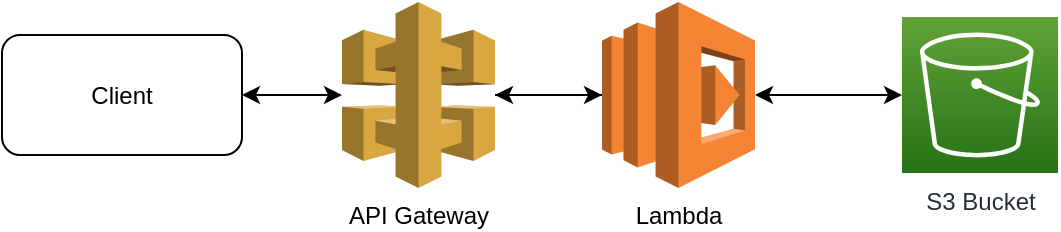 <mxfile version="14.2.3" type="device"><diagram id="4nD24kyhNnZfybOpgB32" name="Page-1"><mxGraphModel dx="655" dy="360" grid="1" gridSize="10" guides="1" tooltips="1" connect="1" arrows="1" fold="1" page="1" pageScale="1" pageWidth="827" pageHeight="1169" math="0" shadow="0"><root><mxCell id="0"/><mxCell id="1" parent="0"/><mxCell id="bThmeE2XEwV2gDHUvzQi-5" value="" style="rounded=0;orthogonalLoop=1;jettySize=auto;html=1;" edge="1" parent="1" source="bThmeE2XEwV2gDHUvzQi-2" target="bThmeE2XEwV2gDHUvzQi-3"><mxGeometry relative="1" as="geometry"/></mxCell><mxCell id="bThmeE2XEwV2gDHUvzQi-2" value="Lambda" style="outlineConnect=0;dashed=0;verticalLabelPosition=bottom;verticalAlign=top;align=center;html=1;shape=mxgraph.aws3.lambda;fillColor=#F58534;gradientColor=none;labelPosition=center;" vertex="1" parent="1"><mxGeometry x="350" y="80" width="76.5" height="93" as="geometry"/></mxCell><mxCell id="bThmeE2XEwV2gDHUvzQi-4" style="rounded=0;orthogonalLoop=1;jettySize=auto;html=1;entryX=0;entryY=0.5;entryDx=0;entryDy=0;entryPerimeter=0;" edge="1" parent="1" source="bThmeE2XEwV2gDHUvzQi-3" target="bThmeE2XEwV2gDHUvzQi-2"><mxGeometry relative="1" as="geometry"/></mxCell><mxCell id="bThmeE2XEwV2gDHUvzQi-7" style="edgeStyle=none;rounded=0;orthogonalLoop=1;jettySize=auto;html=1;entryX=1;entryY=0.5;entryDx=0;entryDy=0;startArrow=classic;startFill=1;" edge="1" parent="1" source="bThmeE2XEwV2gDHUvzQi-3" target="bThmeE2XEwV2gDHUvzQi-6"><mxGeometry relative="1" as="geometry"/></mxCell><mxCell id="bThmeE2XEwV2gDHUvzQi-3" value="API Gateway" style="outlineConnect=0;dashed=0;verticalLabelPosition=bottom;verticalAlign=top;align=center;html=1;shape=mxgraph.aws3.api_gateway;fillColor=#D9A741;gradientColor=none;" vertex="1" parent="1"><mxGeometry x="220" y="80" width="76.5" height="93" as="geometry"/></mxCell><mxCell id="bThmeE2XEwV2gDHUvzQi-6" value="Client" style="rounded=1;whiteSpace=wrap;html=1;" vertex="1" parent="1"><mxGeometry x="50" y="96.5" width="120" height="60" as="geometry"/></mxCell><mxCell id="bThmeE2XEwV2gDHUvzQi-16" value="S3 Bucket" style="points=[[0,0,0],[0.25,0,0],[0.5,0,0],[0.75,0,0],[1,0,0],[0,1,0],[0.25,1,0],[0.5,1,0],[0.75,1,0],[1,1,0],[0,0.25,0],[0,0.5,0],[0,0.75,0],[1,0.25,0],[1,0.5,0],[1,0.75,0]];outlineConnect=0;fontColor=#232F3E;gradientColor=#60A337;gradientDirection=north;fillColor=#277116;strokeColor=#ffffff;dashed=0;verticalLabelPosition=bottom;verticalAlign=top;align=center;html=1;fontSize=12;fontStyle=0;aspect=fixed;shape=mxgraph.aws4.resourceIcon;resIcon=mxgraph.aws4.s3;" vertex="1" parent="1"><mxGeometry x="500" y="87.5" width="78" height="78" as="geometry"/></mxCell><mxCell id="bThmeE2XEwV2gDHUvzQi-17" style="rounded=0;orthogonalLoop=1;jettySize=auto;html=1;entryX=0;entryY=0.5;entryDx=0;entryDy=0;entryPerimeter=0;exitX=1;exitY=0.5;exitDx=0;exitDy=0;exitPerimeter=0;startArrow=classic;startFill=1;" edge="1" parent="1" source="bThmeE2XEwV2gDHUvzQi-2" target="bThmeE2XEwV2gDHUvzQi-16"><mxGeometry relative="1" as="geometry"><mxPoint x="450" y="110" as="sourcePoint"/><mxPoint x="360" y="136.5" as="targetPoint"/></mxGeometry></mxCell></root></mxGraphModel></diagram></mxfile>